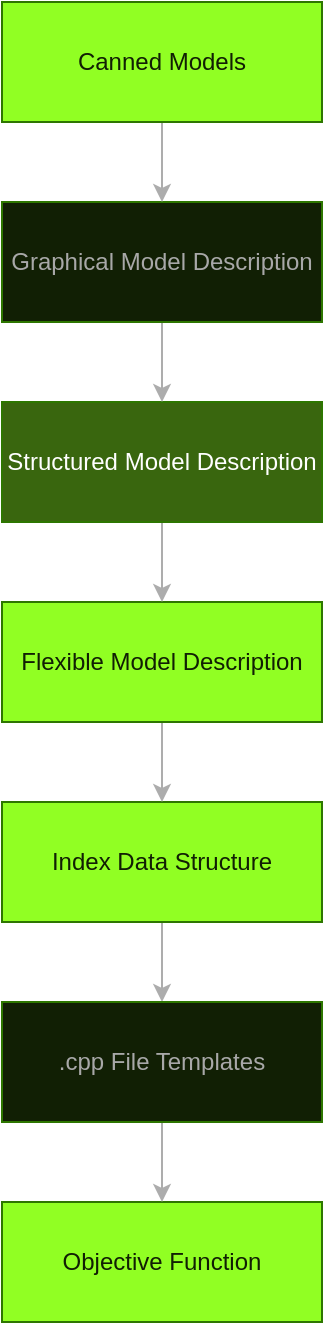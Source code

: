 <mxfile>
    <diagram id="0A72QNZuopfxNOjmnA2U" name="Page-1">
        <mxGraphModel dx="814" dy="825" grid="1" gridSize="10" guides="1" tooltips="1" connect="1" arrows="1" fold="1" page="1" pageScale="1" pageWidth="850" pageHeight="1100" math="0" shadow="0">
            <root>
                <mxCell id="0"/>
                <mxCell id="1" parent="0"/>
                <mxCell id="2" value="Objective Function" style="rounded=0;whiteSpace=wrap;html=1;strokeColor=#2D7600;fillColor=#91FF23;fontColor=#111F04;" vertex="1" parent="1">
                    <mxGeometry x="40" y="640" width="160" height="60" as="geometry"/>
                </mxCell>
                <mxCell id="17" style="edgeStyle=none;html=1;exitX=0.5;exitY=1;exitDx=0;exitDy=0;entryX=0.5;entryY=0;entryDx=0;entryDy=0;strokeColor=#ADADAD;fontColor=#111F04;" edge="1" parent="1" source="3" target="11">
                    <mxGeometry relative="1" as="geometry"/>
                </mxCell>
                <mxCell id="3" value="Index Data Structure" style="rounded=0;whiteSpace=wrap;html=1;strokeColor=#2D7600;fillColor=#91FF23;fontColor=#111F04;" vertex="1" parent="1">
                    <mxGeometry x="40" y="440" width="160" height="60" as="geometry"/>
                </mxCell>
                <mxCell id="16" style="edgeStyle=none;html=1;exitX=0.5;exitY=1;exitDx=0;exitDy=0;entryX=0.5;entryY=0;entryDx=0;entryDy=0;strokeColor=#ADADAD;fontColor=#111F04;" edge="1" parent="1" source="4" target="3">
                    <mxGeometry relative="1" as="geometry"/>
                </mxCell>
                <mxCell id="4" value="Flexible Model Description" style="rounded=0;whiteSpace=wrap;html=1;strokeColor=#2D7600;fillColor=#91FF23;fontColor=#111F04;" vertex="1" parent="1">
                    <mxGeometry x="40" y="340" width="160" height="60" as="geometry"/>
                </mxCell>
                <mxCell id="15" style="edgeStyle=none;html=1;exitX=0.5;exitY=1;exitDx=0;exitDy=0;entryX=0.5;entryY=0;entryDx=0;entryDy=0;strokeColor=#ADADAD;fontColor=#111F04;" edge="1" parent="1" source="5" target="4">
                    <mxGeometry relative="1" as="geometry"/>
                </mxCell>
                <mxCell id="5" value="Structured Model Description" style="rounded=0;whiteSpace=wrap;html=1;strokeColor=#2D7600;fillColor=#39660E;fontColor=#FFFFFF;" vertex="1" parent="1">
                    <mxGeometry x="40" y="240" width="160" height="60" as="geometry"/>
                </mxCell>
                <mxCell id="14" style="edgeStyle=none;html=1;exitX=0.5;exitY=1;exitDx=0;exitDy=0;entryX=0.5;entryY=0;entryDx=0;entryDy=0;strokeColor=#ADADAD;fontColor=#111F04;" edge="1" parent="1" source="6" target="5">
                    <mxGeometry relative="1" as="geometry"/>
                </mxCell>
                <mxCell id="6" value="Graphical Model Description" style="rounded=0;whiteSpace=wrap;html=1;strokeColor=#2D7600;fillColor=#111F04;fontColor=#A8A8A8;" vertex="1" parent="1">
                    <mxGeometry x="40" y="140" width="160" height="60" as="geometry"/>
                </mxCell>
                <mxCell id="18" style="edgeStyle=none;html=1;exitX=0.5;exitY=1;exitDx=0;exitDy=0;entryX=0.5;entryY=0;entryDx=0;entryDy=0;strokeColor=#ADADAD;fontColor=#111F04;" edge="1" parent="1" source="11" target="2">
                    <mxGeometry relative="1" as="geometry"/>
                </mxCell>
                <mxCell id="11" value=".cpp File Templates" style="rounded=0;whiteSpace=wrap;html=1;strokeColor=#2D7600;fillColor=#111F04;fontColor=#A8A8A8;" vertex="1" parent="1">
                    <mxGeometry x="40" y="540" width="160" height="60" as="geometry"/>
                </mxCell>
                <mxCell id="20" style="edgeStyle=none;html=1;exitX=0.5;exitY=1;exitDx=0;exitDy=0;entryX=0.5;entryY=0;entryDx=0;entryDy=0;strokeColor=#ADADAD;fontColor=#111F04;" edge="1" parent="1" source="19" target="6">
                    <mxGeometry relative="1" as="geometry"/>
                </mxCell>
                <mxCell id="19" value="Canned Models" style="rounded=0;whiteSpace=wrap;html=1;strokeColor=#2D7600;fillColor=#91FF23;fontColor=#111F04;" vertex="1" parent="1">
                    <mxGeometry x="40" y="40" width="160" height="60" as="geometry"/>
                </mxCell>
            </root>
        </mxGraphModel>
    </diagram>
</mxfile>